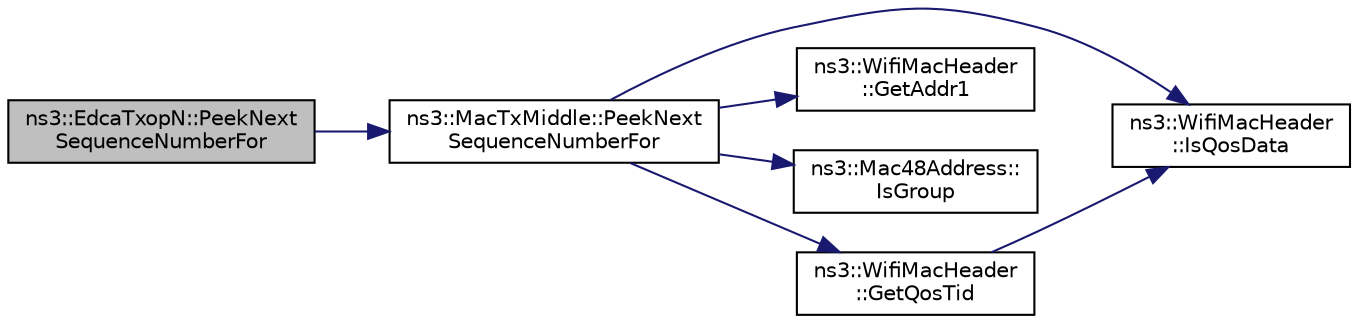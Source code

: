 digraph "ns3::EdcaTxopN::PeekNextSequenceNumberFor"
{
  edge [fontname="Helvetica",fontsize="10",labelfontname="Helvetica",labelfontsize="10"];
  node [fontname="Helvetica",fontsize="10",shape=record];
  rankdir="LR";
  Node1 [label="ns3::EdcaTxopN::PeekNext\lSequenceNumberFor",height=0.2,width=0.4,color="black", fillcolor="grey75", style="filled", fontcolor="black"];
  Node1 -> Node2 [color="midnightblue",fontsize="10",style="solid"];
  Node2 [label="ns3::MacTxMiddle::PeekNext\lSequenceNumberFor",height=0.2,width=0.4,color="black", fillcolor="white", style="filled",URL="$dd/daa/classns3_1_1MacTxMiddle.html#a9ae98e7d98efae080431b7fe3b0a9a2d"];
  Node2 -> Node3 [color="midnightblue",fontsize="10",style="solid"];
  Node3 [label="ns3::WifiMacHeader\l::IsQosData",height=0.2,width=0.4,color="black", fillcolor="white", style="filled",URL="$d2/d9b/classns3_1_1WifiMacHeader.html#a922e8c2b26023f2627ea19d9c4f4738b"];
  Node2 -> Node4 [color="midnightblue",fontsize="10",style="solid"];
  Node4 [label="ns3::WifiMacHeader\l::GetAddr1",height=0.2,width=0.4,color="black", fillcolor="white", style="filled",URL="$d2/d9b/classns3_1_1WifiMacHeader.html#a5ddcfd82e7c5a17ffea5be9246544530"];
  Node2 -> Node5 [color="midnightblue",fontsize="10",style="solid"];
  Node5 [label="ns3::Mac48Address::\lIsGroup",height=0.2,width=0.4,color="black", fillcolor="white", style="filled",URL="$db/dee/classns3_1_1Mac48Address.html#ae191b13b8ecd9d138c2301483ab826e8"];
  Node2 -> Node6 [color="midnightblue",fontsize="10",style="solid"];
  Node6 [label="ns3::WifiMacHeader\l::GetQosTid",height=0.2,width=0.4,color="black", fillcolor="white", style="filled",URL="$d2/d9b/classns3_1_1WifiMacHeader.html#a2b3faf14ac0d16a29729a2336afd7662"];
  Node6 -> Node3 [color="midnightblue",fontsize="10",style="solid"];
}
